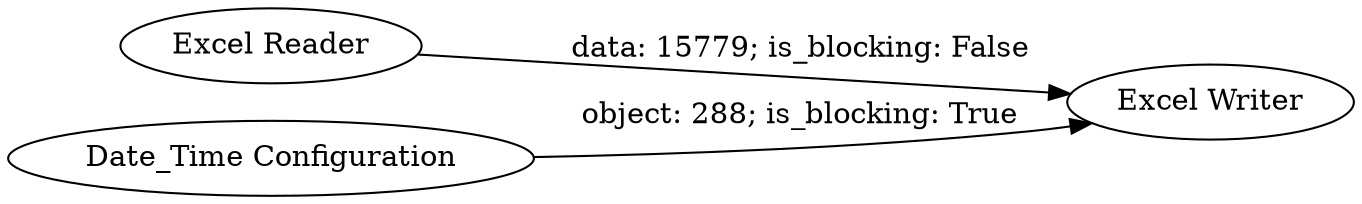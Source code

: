 digraph {
	"4781692300958054282_1" [label="Excel Reader"]
	"4781692300958054282_3" [label="Date_Time Configuration"]
	"4781692300958054282_2" [label="Excel Writer"]
	"4781692300958054282_1" -> "4781692300958054282_2" [label="data: 15779; is_blocking: False"]
	"4781692300958054282_3" -> "4781692300958054282_2" [label="object: 288; is_blocking: True"]
	rankdir=LR
}
